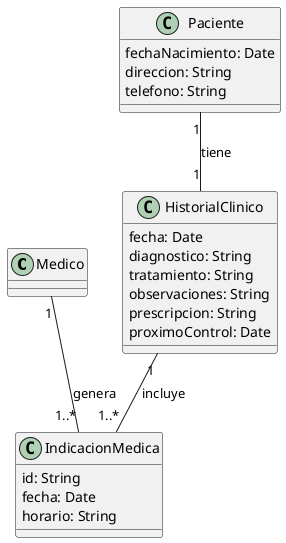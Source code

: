 @startuml HistoriaClinicaClassDiagram
class Medico {

}

class Paciente {
    fechaNacimiento: Date
    direccion: String
    telefono: String
}

class HistorialClinico {    
    fecha: Date
    diagnostico: String
    tratamiento: String
    observaciones: String
    prescripcion: String
    proximoControl: Date
}

class IndicacionMedica {
    id: String
    fecha: Date
    horario: String
}


' Relaciones
Paciente "1" -- "1" HistorialClinico : tiene
HistorialClinico "1" -- "1..*" IndicacionMedica : incluye
Medico "1" -- "1..*" IndicacionMedica : genera
@enduml
